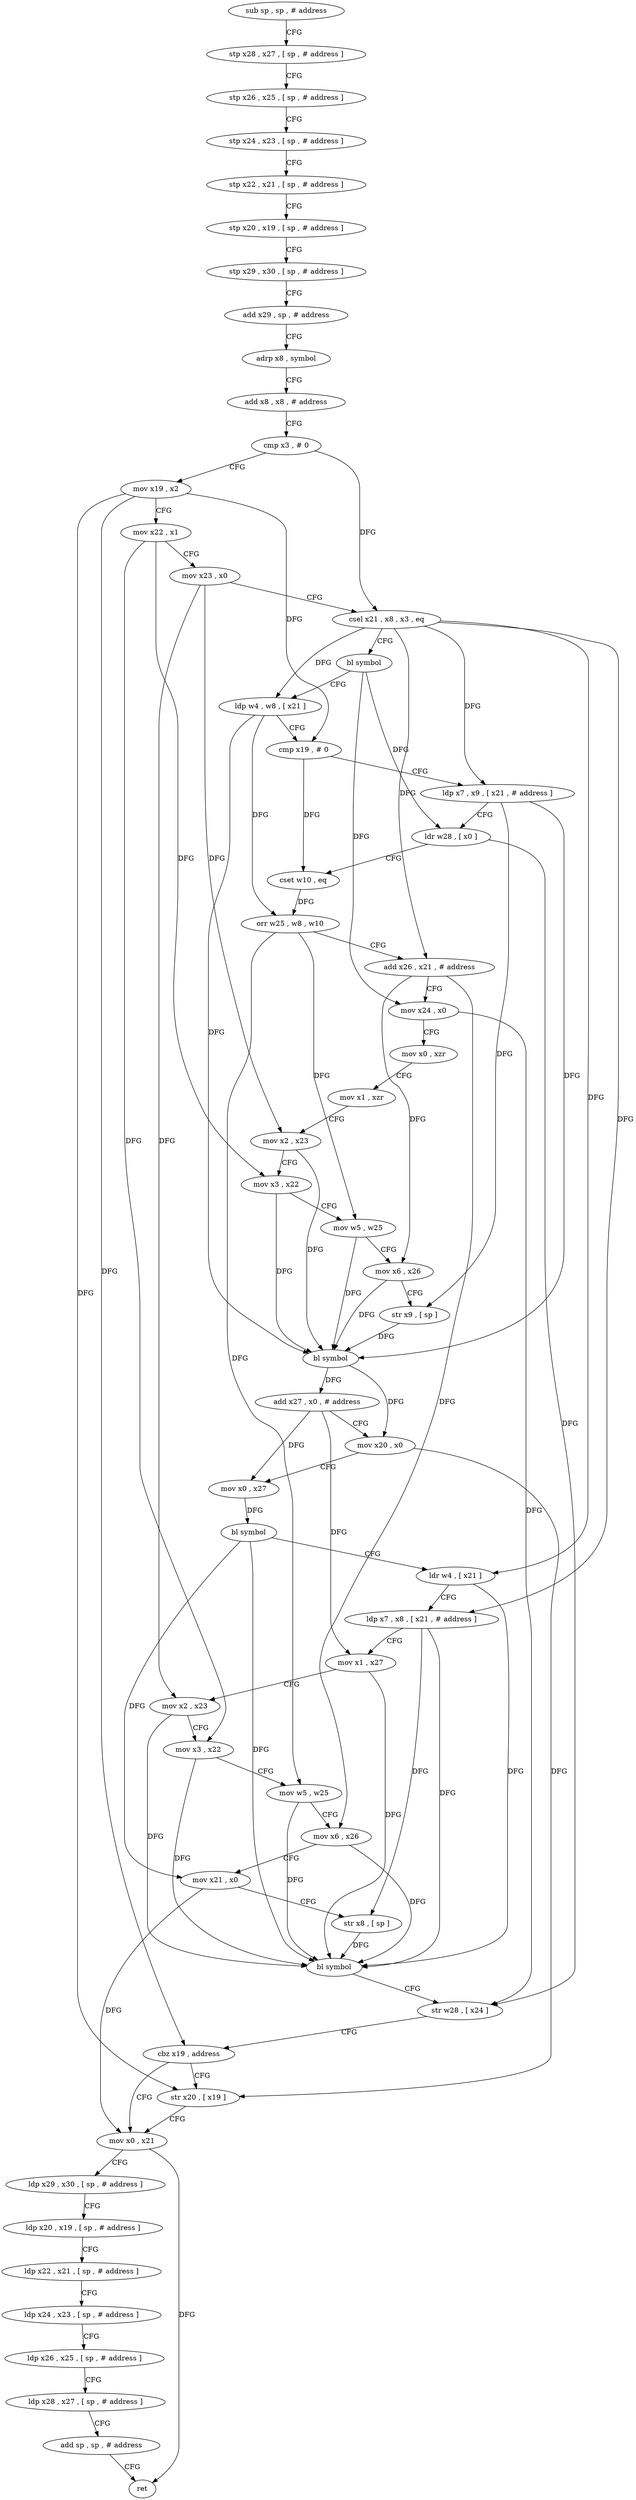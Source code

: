 digraph "func" {
"4210044" [label = "sub sp , sp , # address" ]
"4210048" [label = "stp x28 , x27 , [ sp , # address ]" ]
"4210052" [label = "stp x26 , x25 , [ sp , # address ]" ]
"4210056" [label = "stp x24 , x23 , [ sp , # address ]" ]
"4210060" [label = "stp x22 , x21 , [ sp , # address ]" ]
"4210064" [label = "stp x20 , x19 , [ sp , # address ]" ]
"4210068" [label = "stp x29 , x30 , [ sp , # address ]" ]
"4210072" [label = "add x29 , sp , # address" ]
"4210076" [label = "adrp x8 , symbol" ]
"4210080" [label = "add x8 , x8 , # address" ]
"4210084" [label = "cmp x3 , # 0" ]
"4210088" [label = "mov x19 , x2" ]
"4210092" [label = "mov x22 , x1" ]
"4210096" [label = "mov x23 , x0" ]
"4210100" [label = "csel x21 , x8 , x3 , eq" ]
"4210104" [label = "bl symbol" ]
"4210108" [label = "ldp w4 , w8 , [ x21 ]" ]
"4210112" [label = "cmp x19 , # 0" ]
"4210116" [label = "ldp x7 , x9 , [ x21 , # address ]" ]
"4210120" [label = "ldr w28 , [ x0 ]" ]
"4210124" [label = "cset w10 , eq" ]
"4210128" [label = "orr w25 , w8 , w10" ]
"4210132" [label = "add x26 , x21 , # address" ]
"4210136" [label = "mov x24 , x0" ]
"4210140" [label = "mov x0 , xzr" ]
"4210144" [label = "mov x1 , xzr" ]
"4210148" [label = "mov x2 , x23" ]
"4210152" [label = "mov x3 , x22" ]
"4210156" [label = "mov w5 , w25" ]
"4210160" [label = "mov x6 , x26" ]
"4210164" [label = "str x9 , [ sp ]" ]
"4210168" [label = "bl symbol" ]
"4210172" [label = "add x27 , x0 , # address" ]
"4210176" [label = "mov x20 , x0" ]
"4210180" [label = "mov x0 , x27" ]
"4210184" [label = "bl symbol" ]
"4210188" [label = "ldr w4 , [ x21 ]" ]
"4210192" [label = "ldp x7 , x8 , [ x21 , # address ]" ]
"4210196" [label = "mov x1 , x27" ]
"4210200" [label = "mov x2 , x23" ]
"4210204" [label = "mov x3 , x22" ]
"4210208" [label = "mov w5 , w25" ]
"4210212" [label = "mov x6 , x26" ]
"4210216" [label = "mov x21 , x0" ]
"4210220" [label = "str x8 , [ sp ]" ]
"4210224" [label = "bl symbol" ]
"4210228" [label = "str w28 , [ x24 ]" ]
"4210232" [label = "cbz x19 , address" ]
"4210240" [label = "mov x0 , x21" ]
"4210236" [label = "str x20 , [ x19 ]" ]
"4210244" [label = "ldp x29 , x30 , [ sp , # address ]" ]
"4210248" [label = "ldp x20 , x19 , [ sp , # address ]" ]
"4210252" [label = "ldp x22 , x21 , [ sp , # address ]" ]
"4210256" [label = "ldp x24 , x23 , [ sp , # address ]" ]
"4210260" [label = "ldp x26 , x25 , [ sp , # address ]" ]
"4210264" [label = "ldp x28 , x27 , [ sp , # address ]" ]
"4210268" [label = "add sp , sp , # address" ]
"4210272" [label = "ret" ]
"4210044" -> "4210048" [ label = "CFG" ]
"4210048" -> "4210052" [ label = "CFG" ]
"4210052" -> "4210056" [ label = "CFG" ]
"4210056" -> "4210060" [ label = "CFG" ]
"4210060" -> "4210064" [ label = "CFG" ]
"4210064" -> "4210068" [ label = "CFG" ]
"4210068" -> "4210072" [ label = "CFG" ]
"4210072" -> "4210076" [ label = "CFG" ]
"4210076" -> "4210080" [ label = "CFG" ]
"4210080" -> "4210084" [ label = "CFG" ]
"4210084" -> "4210088" [ label = "CFG" ]
"4210084" -> "4210100" [ label = "DFG" ]
"4210088" -> "4210092" [ label = "CFG" ]
"4210088" -> "4210112" [ label = "DFG" ]
"4210088" -> "4210232" [ label = "DFG" ]
"4210088" -> "4210236" [ label = "DFG" ]
"4210092" -> "4210096" [ label = "CFG" ]
"4210092" -> "4210152" [ label = "DFG" ]
"4210092" -> "4210204" [ label = "DFG" ]
"4210096" -> "4210100" [ label = "CFG" ]
"4210096" -> "4210148" [ label = "DFG" ]
"4210096" -> "4210200" [ label = "DFG" ]
"4210100" -> "4210104" [ label = "CFG" ]
"4210100" -> "4210108" [ label = "DFG" ]
"4210100" -> "4210116" [ label = "DFG" ]
"4210100" -> "4210132" [ label = "DFG" ]
"4210100" -> "4210188" [ label = "DFG" ]
"4210100" -> "4210192" [ label = "DFG" ]
"4210104" -> "4210108" [ label = "CFG" ]
"4210104" -> "4210120" [ label = "DFG" ]
"4210104" -> "4210136" [ label = "DFG" ]
"4210108" -> "4210112" [ label = "CFG" ]
"4210108" -> "4210168" [ label = "DFG" ]
"4210108" -> "4210128" [ label = "DFG" ]
"4210112" -> "4210116" [ label = "CFG" ]
"4210112" -> "4210124" [ label = "DFG" ]
"4210116" -> "4210120" [ label = "CFG" ]
"4210116" -> "4210168" [ label = "DFG" ]
"4210116" -> "4210164" [ label = "DFG" ]
"4210120" -> "4210124" [ label = "CFG" ]
"4210120" -> "4210228" [ label = "DFG" ]
"4210124" -> "4210128" [ label = "DFG" ]
"4210128" -> "4210132" [ label = "CFG" ]
"4210128" -> "4210156" [ label = "DFG" ]
"4210128" -> "4210208" [ label = "DFG" ]
"4210132" -> "4210136" [ label = "CFG" ]
"4210132" -> "4210160" [ label = "DFG" ]
"4210132" -> "4210212" [ label = "DFG" ]
"4210136" -> "4210140" [ label = "CFG" ]
"4210136" -> "4210228" [ label = "DFG" ]
"4210140" -> "4210144" [ label = "CFG" ]
"4210144" -> "4210148" [ label = "CFG" ]
"4210148" -> "4210152" [ label = "CFG" ]
"4210148" -> "4210168" [ label = "DFG" ]
"4210152" -> "4210156" [ label = "CFG" ]
"4210152" -> "4210168" [ label = "DFG" ]
"4210156" -> "4210160" [ label = "CFG" ]
"4210156" -> "4210168" [ label = "DFG" ]
"4210160" -> "4210164" [ label = "CFG" ]
"4210160" -> "4210168" [ label = "DFG" ]
"4210164" -> "4210168" [ label = "DFG" ]
"4210168" -> "4210172" [ label = "DFG" ]
"4210168" -> "4210176" [ label = "DFG" ]
"4210172" -> "4210176" [ label = "CFG" ]
"4210172" -> "4210180" [ label = "DFG" ]
"4210172" -> "4210196" [ label = "DFG" ]
"4210176" -> "4210180" [ label = "CFG" ]
"4210176" -> "4210236" [ label = "DFG" ]
"4210180" -> "4210184" [ label = "DFG" ]
"4210184" -> "4210188" [ label = "CFG" ]
"4210184" -> "4210216" [ label = "DFG" ]
"4210184" -> "4210224" [ label = "DFG" ]
"4210188" -> "4210192" [ label = "CFG" ]
"4210188" -> "4210224" [ label = "DFG" ]
"4210192" -> "4210196" [ label = "CFG" ]
"4210192" -> "4210224" [ label = "DFG" ]
"4210192" -> "4210220" [ label = "DFG" ]
"4210196" -> "4210200" [ label = "CFG" ]
"4210196" -> "4210224" [ label = "DFG" ]
"4210200" -> "4210204" [ label = "CFG" ]
"4210200" -> "4210224" [ label = "DFG" ]
"4210204" -> "4210208" [ label = "CFG" ]
"4210204" -> "4210224" [ label = "DFG" ]
"4210208" -> "4210212" [ label = "CFG" ]
"4210208" -> "4210224" [ label = "DFG" ]
"4210212" -> "4210216" [ label = "CFG" ]
"4210212" -> "4210224" [ label = "DFG" ]
"4210216" -> "4210220" [ label = "CFG" ]
"4210216" -> "4210240" [ label = "DFG" ]
"4210220" -> "4210224" [ label = "DFG" ]
"4210224" -> "4210228" [ label = "CFG" ]
"4210228" -> "4210232" [ label = "CFG" ]
"4210232" -> "4210240" [ label = "CFG" ]
"4210232" -> "4210236" [ label = "CFG" ]
"4210240" -> "4210244" [ label = "CFG" ]
"4210240" -> "4210272" [ label = "DFG" ]
"4210236" -> "4210240" [ label = "CFG" ]
"4210244" -> "4210248" [ label = "CFG" ]
"4210248" -> "4210252" [ label = "CFG" ]
"4210252" -> "4210256" [ label = "CFG" ]
"4210256" -> "4210260" [ label = "CFG" ]
"4210260" -> "4210264" [ label = "CFG" ]
"4210264" -> "4210268" [ label = "CFG" ]
"4210268" -> "4210272" [ label = "CFG" ]
}
